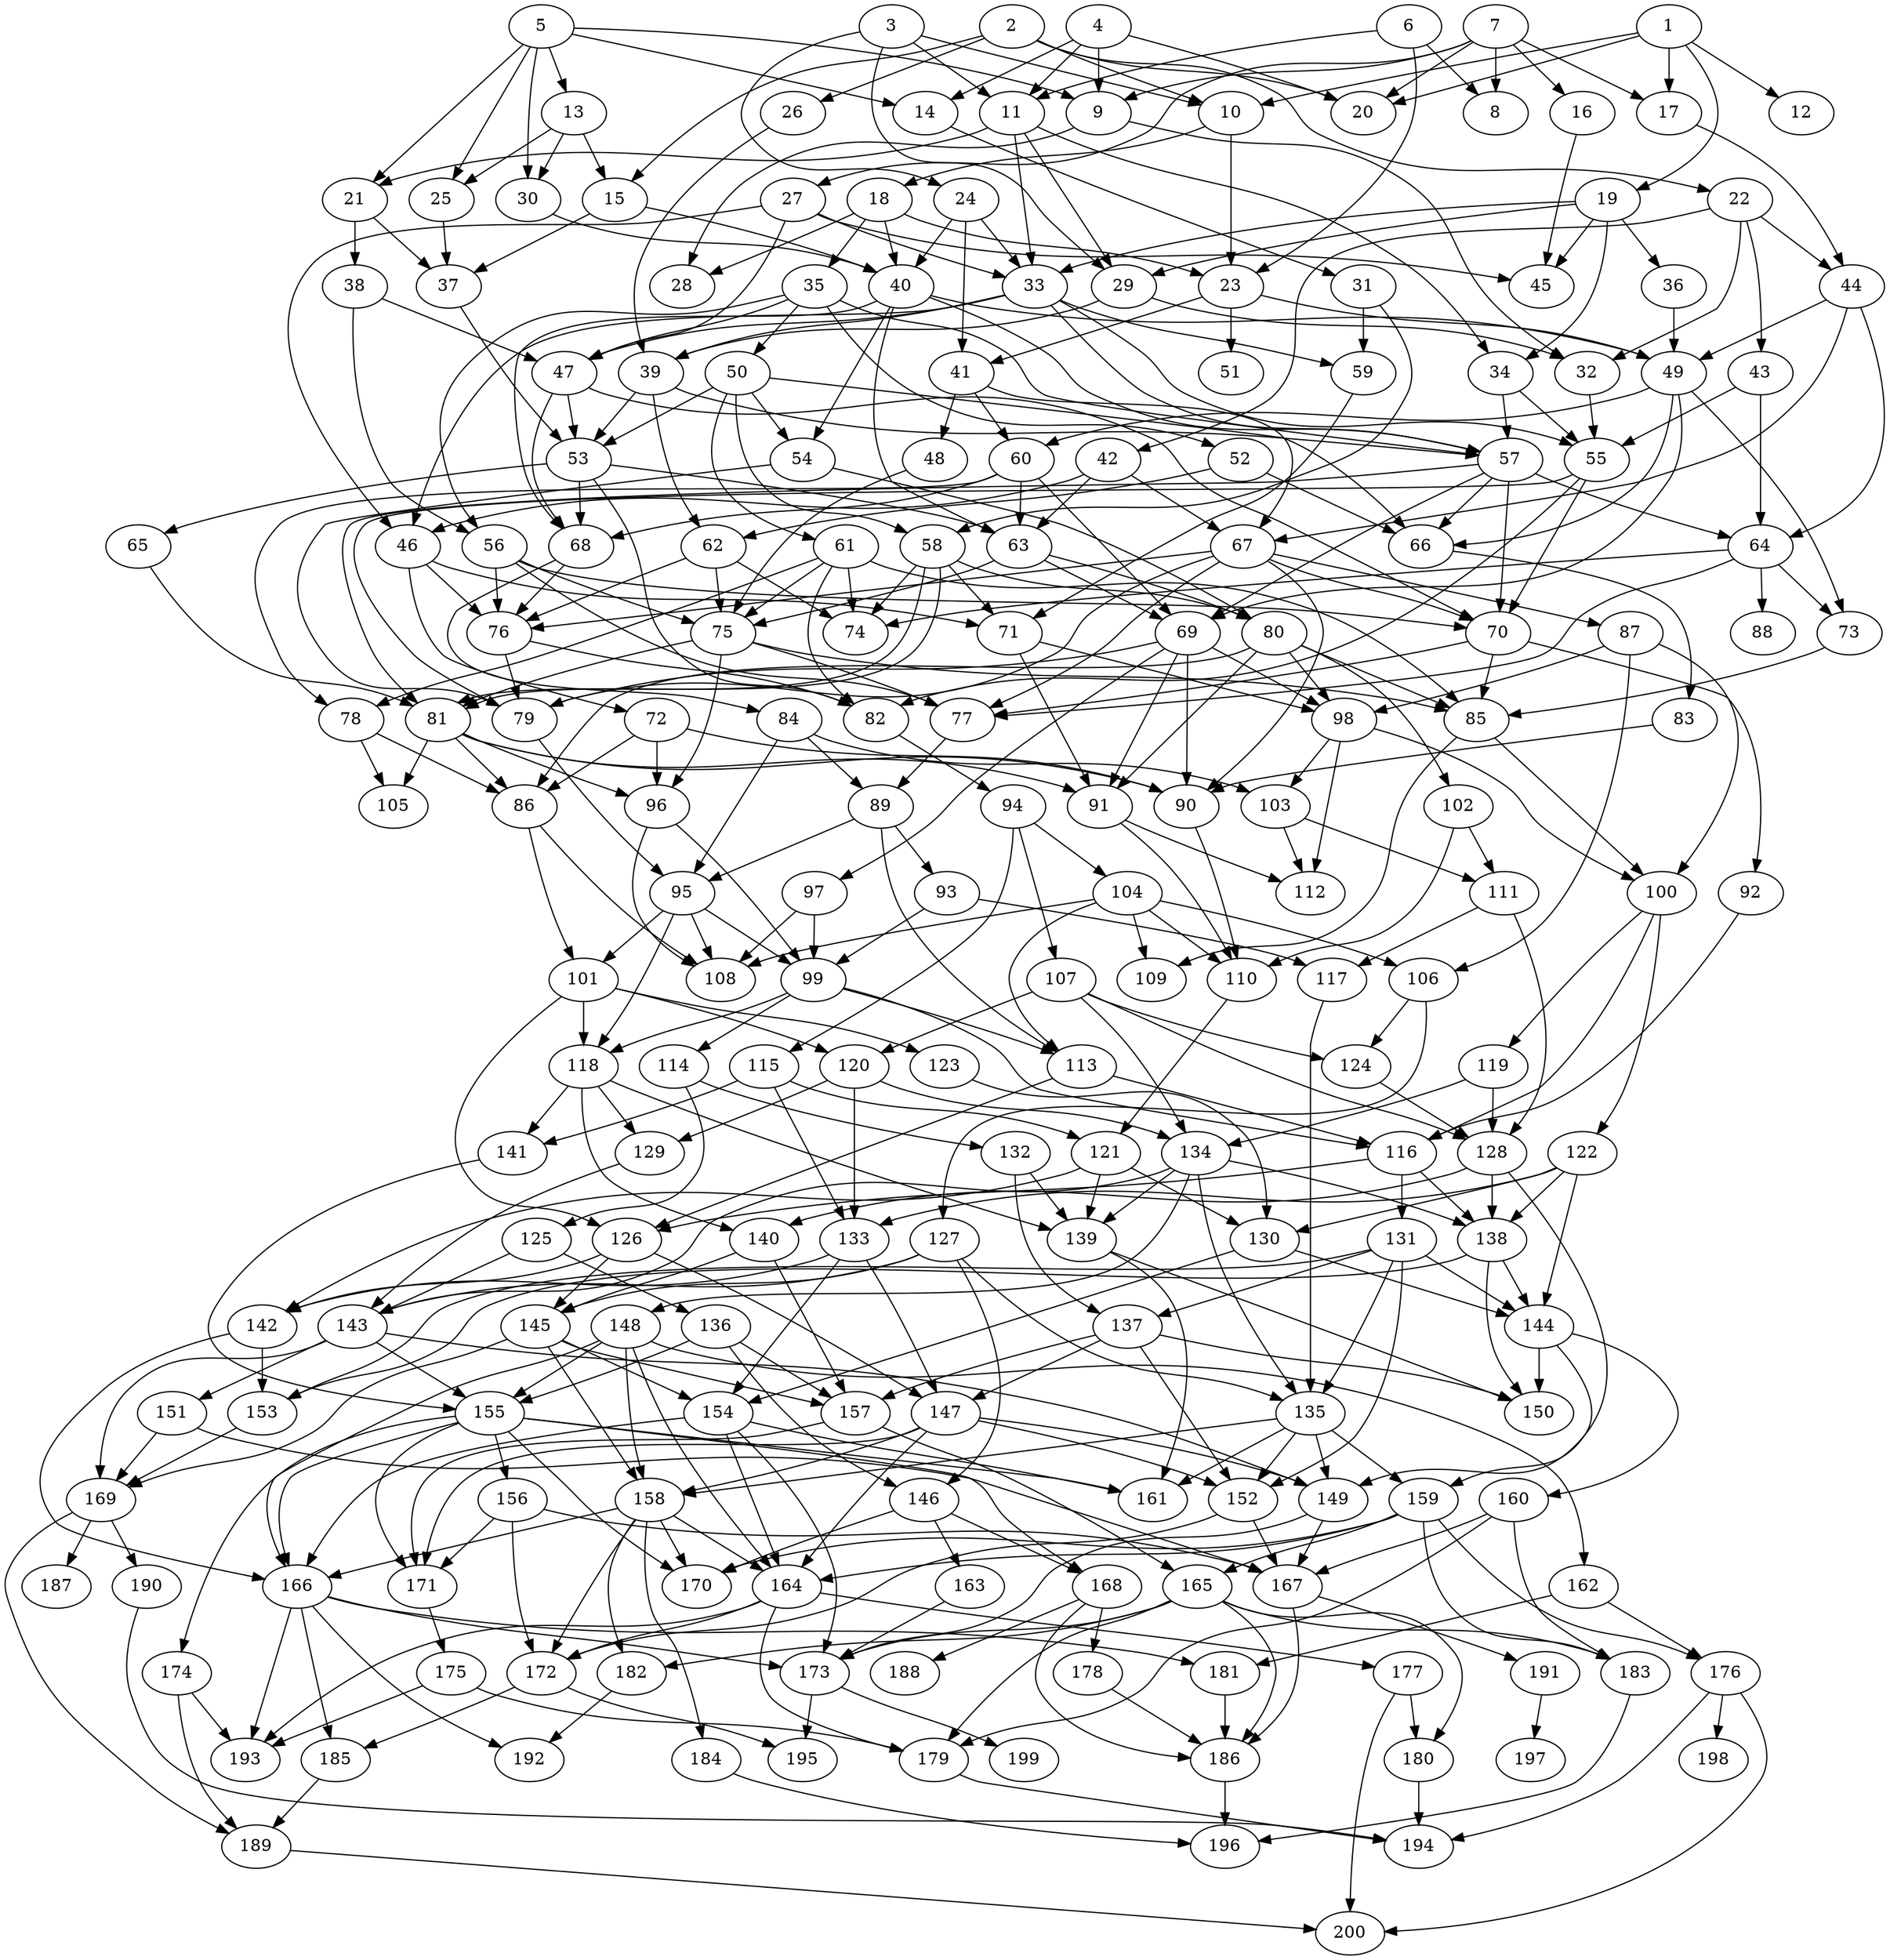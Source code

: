 // DAG automatically generated by daggen at Wed Apr 12 12:23:37 2017
// ./daggen --dot -n 200 --jump=3 --fat=0.4 --regularity=0.2 --density=0.6 
digraph G {
  1 [size="1216920316", alpha="0.12"]
  1 -> 10 [size ="33554432"]
  1 -> 12 [size ="33554432"]
  1 -> 17 [size ="33554432"]
  1 -> 19 [size ="33554432"]
  1 -> 20 [size ="33554432"]
  2 [size="549755813888", alpha="0.05"]
  2 -> 10 [size ="536870912"]
  2 -> 15 [size ="536870912"]
  2 -> 20 [size ="536870912"]
  2 -> 22 [size ="536870912"]
  2 -> 26 [size ="536870912"]
  3 [size="9913325058", alpha="0.00"]
  3 -> 10 [size ="209715200"]
  3 -> 11 [size ="209715200"]
  3 -> 24 [size ="209715200"]
  3 -> 29 [size ="209715200"]
  4 [size="231928233984", alpha="0.13"]
  4 -> 9 [size ="301989888"]
  4 -> 11 [size ="301989888"]
  4 -> 14 [size ="301989888"]
  4 -> 20 [size ="301989888"]
  5 [size="28991029248", alpha="0.08"]
  5 -> 9 [size ="75497472"]
  5 -> 13 [size ="75497472"]
  5 -> 14 [size ="75497472"]
  5 -> 21 [size ="75497472"]
  5 -> 25 [size ="75497472"]
  5 -> 30 [size ="75497472"]
  6 [size="68719476736", alpha="0.07"]
  6 -> 8 [size ="134217728"]
  6 -> 11 [size ="134217728"]
  6 -> 23 [size ="134217728"]
  7 [size="4693592640", alpha="0.13"]
  7 -> 8 [size ="75497472"]
  7 -> 9 [size ="75497472"]
  7 -> 16 [size ="75497472"]
  7 -> 17 [size ="75497472"]
  7 -> 20 [size ="75497472"]
  7 -> 27 [size ="75497472"]
  8 [size="1073741824000", alpha="0.01"]
  9 [size="36148012946", alpha="0.18"]
  9 -> 28 [size ="75497472"]
  9 -> 32 [size ="75497472"]
  10 [size="9364148770", alpha="0.02"]
  10 -> 18 [size ="536870912"]
  10 -> 23 [size ="536870912"]
  11 [size="893241597562", alpha="0.07"]
  11 -> 21 [size ="679477248"]
  11 -> 29 [size ="679477248"]
  11 -> 33 [size ="679477248"]
  11 -> 34 [size ="679477248"]
  12 [size="8051273865", alpha="0.01"]
  13 [size="25831556834", alpha="0.07"]
  13 -> 15 [size ="33554432"]
  13 -> 25 [size ="33554432"]
  13 -> 30 [size ="33554432"]
  14 [size="98435204894", alpha="0.06"]
  14 -> 31 [size ="75497472"]
  15 [size="699525404569", alpha="0.16"]
  15 -> 37 [size ="679477248"]
  15 -> 40 [size ="679477248"]
  16 [size="90202440549", alpha="0.08"]
  16 -> 45 [size ="75497472"]
  17 [size="8589934592", alpha="0.14"]
  17 -> 44 [size ="33554432"]
  18 [size="19129519644", alpha="0.12"]
  18 -> 23 [size ="536870912"]
  18 -> 28 [size ="536870912"]
  18 -> 35 [size ="536870912"]
  18 -> 40 [size ="536870912"]
  19 [size="68719476736", alpha="0.02"]
  19 -> 29 [size ="134217728"]
  19 -> 33 [size ="134217728"]
  19 -> 34 [size ="134217728"]
  19 -> 36 [size ="134217728"]
  19 -> 45 [size ="134217728"]
  20 [size="47934902734", alpha="0.00"]
  21 [size="134217728000", alpha="0.10"]
  21 -> 37 [size ="209715200"]
  21 -> 38 [size ="209715200"]
  22 [size="231928233984", alpha="0.06"]
  22 -> 32 [size ="301989888"]
  22 -> 42 [size ="301989888"]
  22 -> 43 [size ="301989888"]
  22 -> 44 [size ="301989888"]
  23 [size="368293445632", alpha="0.16"]
  23 -> 41 [size ="411041792"]
  23 -> 49 [size ="411041792"]
  23 -> 51 [size ="411041792"]
  24 [size="368293445632", alpha="0.11"]
  24 -> 33 [size ="411041792"]
  24 -> 40 [size ="411041792"]
  24 -> 41 [size ="411041792"]
  25 [size="284885264524", alpha="0.04"]
  25 -> 37 [size ="301989888"]
  26 [size="8426647215", alpha="0.05"]
  26 -> 39 [size ="33554432"]
  27 [size="1024310737092", alpha="0.19"]
  27 -> 33 [size ="838860800"]
  27 -> 45 [size ="838860800"]
  27 -> 46 [size ="838860800"]
  27 -> 47 [size ="838860800"]
  28 [size="272745751113", alpha="0.18"]
  29 [size="882034304", alpha="0.11"]
  29 -> 32 [size ="33554432"]
  29 -> 39 [size ="33554432"]
  30 [size="4471131658", alpha="0.19"]
  30 -> 40 [size ="209715200"]
  31 [size="8589934592", alpha="0.12"]
  31 -> 58 [size ="33554432"]
  31 -> 59 [size ="33554432"]
  32 [size="149126699302", alpha="0.07"]
  32 -> 55 [size ="679477248"]
  33 [size="231928233984", alpha="0.11"]
  33 -> 39 [size ="301989888"]
  33 -> 46 [size ="301989888"]
  33 -> 47 [size ="301989888"]
  33 -> 55 [size ="301989888"]
  33 -> 57 [size ="301989888"]
  33 -> 59 [size ="301989888"]
  34 [size="231928233984", alpha="0.09"]
  34 -> 55 [size ="301989888"]
  34 -> 57 [size ="301989888"]
  35 [size="1073741824000", alpha="0.10"]
  35 -> 47 [size ="838860800"]
  35 -> 50 [size ="838860800"]
  35 -> 52 [size ="838860800"]
  35 -> 56 [size ="838860800"]
  35 -> 57 [size ="838860800"]
  36 [size="549755813888", alpha="0.15"]
  36 -> 49 [size ="536870912"]
  37 [size="777199218536", alpha="0.01"]
  37 -> 53 [size ="536870912"]
  38 [size="10916478348", alpha="0.02"]
  38 -> 47 [size ="33554432"]
  38 -> 56 [size ="33554432"]
  39 [size="1811090909", alpha="0.17"]
  39 -> 53 [size ="33554432"]
  39 -> 57 [size ="33554432"]
  39 -> 62 [size ="33554432"]
  40 [size="38140351636", alpha="0.07"]
  40 -> 49 [size ="679477248"]
  40 -> 54 [size ="679477248"]
  40 -> 57 [size ="679477248"]
  40 -> 63 [size ="679477248"]
  40 -> 68 [size ="679477248"]
  41 [size="68719476736", alpha="0.15"]
  41 -> 48 [size ="134217728"]
  41 -> 60 [size ="134217728"]
  41 -> 67 [size ="134217728"]
  42 [size="35889171805", alpha="0.20"]
  42 -> 46 [size ="33554432"]
  42 -> 63 [size ="33554432"]
  42 -> 67 [size ="33554432"]
  43 [size="36144031203", alpha="0.11"]
  43 -> 55 [size ="838860800"]
  43 -> 64 [size ="838860800"]
  44 [size="50542856050", alpha="0.14"]
  44 -> 49 [size ="838860800"]
  44 -> 64 [size ="838860800"]
  44 -> 67 [size ="838860800"]
  45 [size="29258977001", alpha="0.17"]
  46 [size="710449677496", alpha="0.15"]
  46 -> 71 [size ="536870912"]
  46 -> 72 [size ="536870912"]
  46 -> 76 [size ="536870912"]
  47 [size="368293445632", alpha="0.08"]
  47 -> 53 [size ="411041792"]
  47 -> 68 [size ="411041792"]
  47 -> 70 [size ="411041792"]
  48 [size="231928233984", alpha="0.17"]
  48 -> 75 [size ="301989888"]
  49 [size="487898965438", alpha="0.12"]
  49 -> 60 [size ="411041792"]
  49 -> 66 [size ="411041792"]
  49 -> 69 [size ="411041792"]
  49 -> 73 [size ="411041792"]
  50 [size="282572521561", alpha="0.06"]
  50 -> 53 [size ="209715200"]
  50 -> 54 [size ="209715200"]
  50 -> 58 [size ="209715200"]
  50 -> 61 [size ="209715200"]
  50 -> 66 [size ="209715200"]
  51 [size="3551257767", alpha="0.09"]
  52 [size="8589934592", alpha="0.16"]
  52 -> 62 [size ="33554432"]
  52 -> 66 [size ="33554432"]
  53 [size="38239748136", alpha="0.12"]
  53 -> 63 [size ="679477248"]
  53 -> 65 [size ="679477248"]
  53 -> 68 [size ="679477248"]
  53 -> 82 [size ="679477248"]
  54 [size="18151553583", alpha="0.04"]
  54 -> 79 [size ="411041792"]
  54 -> 80 [size ="411041792"]
  55 [size="13290646678", alpha="0.18"]
  55 -> 70 [size ="209715200"]
  55 -> 79 [size ="209715200"]
  55 -> 82 [size ="209715200"]
  56 [size="546271910821", alpha="0.08"]
  56 -> 70 [size ="679477248"]
  56 -> 75 [size ="679477248"]
  56 -> 76 [size ="679477248"]
  56 -> 77 [size ="679477248"]
  57 [size="8589934592", alpha="0.10"]
  57 -> 64 [size ="33554432"]
  57 -> 66 [size ="33554432"]
  57 -> 69 [size ="33554432"]
  57 -> 70 [size ="33554432"]
  57 -> 81 [size ="33554432"]
  58 [size="68047788916", alpha="0.12"]
  58 -> 71 [size ="75497472"]
  58 -> 74 [size ="75497472"]
  58 -> 80 [size ="75497472"]
  58 -> 81 [size ="75497472"]
  58 -> 81 [size ="75497472"]
  59 [size="18956983782", alpha="0.12"]
  59 -> 71 [size ="411041792"]
  60 [size="12774557048", alpha="0.14"]
  60 -> 63 [size ="679477248"]
  60 -> 68 [size ="679477248"]
  60 -> 69 [size ="679477248"]
  60 -> 78 [size ="679477248"]
  61 [size="8589934592", alpha="0.14"]
  61 -> 74 [size ="33554432"]
  61 -> 75 [size ="33554432"]
  61 -> 78 [size ="33554432"]
  61 -> 82 [size ="33554432"]
  61 -> 85 [size ="33554432"]
  62 [size="549755813888", alpha="0.01"]
  62 -> 74 [size ="536870912"]
  62 -> 75 [size ="536870912"]
  62 -> 76 [size ="536870912"]
  63 [size="15424366060", alpha="0.09"]
  63 -> 69 [size ="411041792"]
  63 -> 75 [size ="411041792"]
  63 -> 80 [size ="411041792"]
  64 [size="1073741824000", alpha="0.00"]
  64 -> 73 [size ="838860800"]
  64 -> 74 [size ="838860800"]
  64 -> 77 [size ="838860800"]
  64 -> 88 [size ="838860800"]
  65 [size="1073741824000", alpha="0.03"]
  65 -> 81 [size ="838860800"]
  66 [size="5407757941", alpha="0.00"]
  66 -> 83 [size ="209715200"]
  67 [size="1199826574309", alpha="0.18"]
  67 -> 70 [size ="838860800"]
  67 -> 76 [size ="838860800"]
  67 -> 77 [size ="838860800"]
  67 -> 79 [size ="838860800"]
  67 -> 87 [size ="838860800"]
  67 -> 90 [size ="838860800"]
  68 [size="7524010711", alpha="0.01"]
  68 -> 76 [size ="33554432"]
  68 -> 84 [size ="33554432"]
  69 [size="42467886909", alpha="0.16"]
  69 -> 79 [size ="33554432"]
  69 -> 90 [size ="33554432"]
  69 -> 91 [size ="33554432"]
  69 -> 97 [size ="33554432"]
  69 -> 98 [size ="33554432"]
  70 [size="335324508126", alpha="0.03"]
  70 -> 77 [size ="301989888"]
  70 -> 85 [size ="301989888"]
  70 -> 92 [size ="301989888"]
  71 [size="90411532518", alpha="0.02"]
  71 -> 91 [size ="75497472"]
  71 -> 98 [size ="75497472"]
  72 [size="175760681057", alpha="0.08"]
  72 -> 86 [size ="209715200"]
  72 -> 90 [size ="209715200"]
  72 -> 96 [size ="209715200"]
  73 [size="68719476736", alpha="0.14"]
  73 -> 85 [size ="134217728"]
  74 [size="1073741824000", alpha="0.19"]
  75 [size="8589934592", alpha="0.02"]
  75 -> 77 [size ="33554432"]
  75 -> 81 [size ="33554432"]
  75 -> 85 [size ="33554432"]
  75 -> 96 [size ="33554432"]
  76 [size="6656048215", alpha="0.10"]
  76 -> 79 [size ="209715200"]
  76 -> 82 [size ="209715200"]
  77 [size="190089178632", alpha="0.17"]
  77 -> 89 [size ="134217728"]
  78 [size="368293445632", alpha="0.15"]
  78 -> 86 [size ="411041792"]
  78 -> 105 [size ="411041792"]
  79 [size="33986727541", alpha="0.07"]
  79 -> 95 [size ="838860800"]
  80 [size="45069670998", alpha="0.07"]
  80 -> 85 [size ="33554432"]
  80 -> 86 [size ="33554432"]
  80 -> 91 [size ="33554432"]
  80 -> 98 [size ="33554432"]
  80 -> 102 [size ="33554432"]
  81 [size="256963140089", alpha="0.11"]
  81 -> 86 [size ="411041792"]
  81 -> 90 [size ="411041792"]
  81 -> 91 [size ="411041792"]
  81 -> 96 [size ="411041792"]
  81 -> 105 [size ="411041792"]
  82 [size="21370423866", alpha="0.13"]
  82 -> 94 [size ="411041792"]
  83 [size="28991029248", alpha="0.11"]
  83 -> 90 [size ="75497472"]
  84 [size="549755813888", alpha="0.01"]
  84 -> 89 [size ="536870912"]
  84 -> 95 [size ="536870912"]
  84 -> 103 [size ="536870912"]
  85 [size="782757789696", alpha="0.08"]
  85 -> 100 [size ="679477248"]
  85 -> 109 [size ="679477248"]
  86 [size="418326387150", alpha="0.09"]
  86 -> 101 [size ="301989888"]
  86 -> 108 [size ="301989888"]
  87 [size="134217728000", alpha="0.09"]
  87 -> 98 [size ="209715200"]
  87 -> 100 [size ="209715200"]
  87 -> 106 [size ="209715200"]
  88 [size="911066636970", alpha="0.10"]
  89 [size="782757789696", alpha="0.09"]
  89 -> 93 [size ="679477248"]
  89 -> 95 [size ="679477248"]
  89 -> 113 [size ="679477248"]
  90 [size="549755813888", alpha="0.16"]
  90 -> 110 [size ="536870912"]
  91 [size="1015339373798", alpha="0.10"]
  91 -> 110 [size ="679477248"]
  91 -> 112 [size ="679477248"]
  92 [size="540244590434", alpha="0.13"]
  92 -> 116 [size ="679477248"]
  93 [size="426911319848", alpha="0.05"]
  93 -> 99 [size ="536870912"]
  93 -> 117 [size ="536870912"]
  94 [size="2176385583", alpha="0.13"]
  94 -> 104 [size ="134217728"]
  94 -> 107 [size ="134217728"]
  94 -> 115 [size ="134217728"]
  95 [size="1262827441", alpha="0.20"]
  95 -> 99 [size ="33554432"]
  95 -> 101 [size ="33554432"]
  95 -> 108 [size ="33554432"]
  95 -> 118 [size ="33554432"]
  96 [size="28991029248", alpha="0.20"]
  96 -> 99 [size ="75497472"]
  96 -> 108 [size ="75497472"]
  97 [size="782757789696", alpha="0.10"]
  97 -> 99 [size ="679477248"]
  97 -> 108 [size ="679477248"]
  98 [size="1073741824000", alpha="0.15"]
  98 -> 100 [size ="838860800"]
  98 -> 103 [size ="838860800"]
  98 -> 112 [size ="838860800"]
  99 [size="9526162594", alpha="0.04"]
  99 -> 113 [size ="209715200"]
  99 -> 114 [size ="209715200"]
  99 -> 116 [size ="209715200"]
  99 -> 118 [size ="209715200"]
  100 [size="1718900216", alpha="0.16"]
  100 -> 116 [size ="33554432"]
  100 -> 119 [size ="33554432"]
  100 -> 122 [size ="33554432"]
  101 [size="4296544259", alpha="0.08"]
  101 -> 118 [size ="75497472"]
  101 -> 120 [size ="75497472"]
  101 -> 123 [size ="75497472"]
  101 -> 126 [size ="75497472"]
  102 [size="1728957270", alpha="0.02"]
  102 -> 110 [size ="33554432"]
  102 -> 111 [size ="33554432"]
  103 [size="63922857960", alpha="0.08"]
  103 -> 111 [size ="134217728"]
  103 -> 112 [size ="134217728"]
  104 [size="3067038437", alpha="0.20"]
  104 -> 106 [size ="75497472"]
  104 -> 108 [size ="75497472"]
  104 -> 109 [size ="75497472"]
  104 -> 110 [size ="75497472"]
  104 -> 113 [size ="75497472"]
  105 [size="41144850483", alpha="0.00"]
  106 [size="275376919290", alpha="0.16"]
  106 -> 124 [size ="209715200"]
  106 -> 127 [size ="209715200"]
  107 [size="18751881797", alpha="0.11"]
  107 -> 120 [size ="301989888"]
  107 -> 124 [size ="301989888"]
  107 -> 128 [size ="301989888"]
  107 -> 134 [size ="301989888"]
  108 [size="30755871710", alpha="0.18"]
  109 [size="549755813888", alpha="0.15"]
  110 [size="2352778982", alpha="0.10"]
  110 -> 121 [size ="75497472"]
  111 [size="3348374449", alpha="0.16"]
  111 -> 117 [size ="411041792"]
  111 -> 128 [size ="411041792"]
  112 [size="368293445632", alpha="0.13"]
  113 [size="28991029248", alpha="0.12"]
  113 -> 116 [size ="75497472"]
  113 -> 126 [size ="75497472"]
  114 [size="982231591", alpha="0.11"]
  114 -> 125 [size ="33554432"]
  114 -> 132 [size ="33554432"]
  115 [size="6857771934", alpha="0.02"]
  115 -> 121 [size ="209715200"]
  115 -> 133 [size ="209715200"]
  115 -> 141 [size ="209715200"]
  116 [size="68719476736", alpha="0.01"]
  116 -> 126 [size ="134217728"]
  116 -> 131 [size ="134217728"]
  116 -> 138 [size ="134217728"]
  117 [size="782757789696", alpha="0.01"]
  117 -> 135 [size ="679477248"]
  118 [size="549755813888", alpha="0.07"]
  118 -> 129 [size ="536870912"]
  118 -> 139 [size ="536870912"]
  118 -> 140 [size ="536870912"]
  118 -> 141 [size ="536870912"]
  119 [size="549755813888", alpha="0.07"]
  119 -> 128 [size ="536870912"]
  119 -> 134 [size ="536870912"]
  120 [size="40989148624", alpha="0.01"]
  120 -> 129 [size ="679477248"]
  120 -> 133 [size ="679477248"]
  120 -> 134 [size ="679477248"]
  121 [size="74191556635", alpha="0.06"]
  121 -> 130 [size ="75497472"]
  121 -> 139 [size ="75497472"]
  121 -> 142 [size ="75497472"]
  122 [size="1073741824000", alpha="0.07"]
  122 -> 130 [size ="838860800"]
  122 -> 133 [size ="838860800"]
  122 -> 138 [size ="838860800"]
  122 -> 144 [size ="838860800"]
  123 [size="18627100776", alpha="0.16"]
  123 -> 130 [size ="301989888"]
  124 [size="163125077219", alpha="0.06"]
  124 -> 128 [size ="209715200"]
  125 [size="25647975098", alpha="0.10"]
  125 -> 136 [size ="536870912"]
  125 -> 143 [size ="536870912"]
  126 [size="231928233984", alpha="0.04"]
  126 -> 142 [size ="301989888"]
  126 -> 145 [size ="301989888"]
  126 -> 147 [size ="301989888"]
  127 [size="44750770715", alpha="0.05"]
  127 -> 135 [size ="209715200"]
  127 -> 143 [size ="209715200"]
  127 -> 145 [size ="209715200"]
  127 -> 146 [size ="209715200"]
  128 [size="786892005419", alpha="0.03"]
  128 -> 138 [size ="838860800"]
  128 -> 140 [size ="838860800"]
  128 -> 149 [size ="838860800"]
  129 [size="43685917608", alpha="0.02"]
  129 -> 143 [size ="33554432"]
  130 [size="1073741824000", alpha="0.08"]
  130 -> 144 [size ="838860800"]
  130 -> 154 [size ="838860800"]
  131 [size="7529594507", alpha="0.14"]
  131 -> 135 [size ="134217728"]
  131 -> 137 [size ="134217728"]
  131 -> 144 [size ="134217728"]
  131 -> 152 [size ="134217728"]
  131 -> 153 [size ="134217728"]
  132 [size="68719476736", alpha="0.01"]
  132 -> 137 [size ="134217728"]
  132 -> 139 [size ="134217728"]
  133 [size="366473892252", alpha="0.04"]
  133 -> 142 [size ="536870912"]
  133 -> 147 [size ="536870912"]
  133 -> 154 [size ="536870912"]
  134 [size="68719476736", alpha="0.14"]
  134 -> 135 [size ="134217728"]
  134 -> 138 [size ="134217728"]
  134 -> 139 [size ="134217728"]
  134 -> 143 [size ="134217728"]
  134 -> 148 [size ="134217728"]
  135 [size="134217728000", alpha="0.07"]
  135 -> 149 [size ="209715200"]
  135 -> 152 [size ="209715200"]
  135 -> 158 [size ="209715200"]
  135 -> 159 [size ="209715200"]
  135 -> 161 [size ="209715200"]
  136 [size="4769910509", alpha="0.10"]
  136 -> 146 [size ="209715200"]
  136 -> 155 [size ="209715200"]
  136 -> 157 [size ="209715200"]
  137 [size="106361436332", alpha="0.02"]
  137 -> 147 [size ="75497472"]
  137 -> 150 [size ="75497472"]
  137 -> 152 [size ="75497472"]
  137 -> 157 [size ="75497472"]
  138 [size="32641615800", alpha="0.10"]
  138 -> 144 [size ="134217728"]
  138 -> 150 [size ="134217728"]
  138 -> 153 [size ="134217728"]
  139 [size="1070822330178", alpha="0.04"]
  139 -> 150 [size ="838860800"]
  139 -> 161 [size ="838860800"]
  140 [size="549755813888", alpha="0.11"]
  140 -> 145 [size ="536870912"]
  140 -> 157 [size ="536870912"]
  141 [size="231928233984", alpha="0.15"]
  141 -> 155 [size ="301989888"]
  142 [size="547029833", alpha="0.10"]
  142 -> 153 [size ="33554432"]
  142 -> 166 [size ="33554432"]
  143 [size="1034093233", alpha="0.10"]
  143 -> 149 [size ="33554432"]
  143 -> 151 [size ="33554432"]
  143 -> 155 [size ="33554432"]
  143 -> 169 [size ="33554432"]
  144 [size="362355917664", alpha="0.17"]
  144 -> 150 [size ="536870912"]
  144 -> 159 [size ="536870912"]
  144 -> 160 [size ="536870912"]
  145 [size="5508335844", alpha="0.10"]
  145 -> 154 [size ="134217728"]
  145 -> 157 [size ="134217728"]
  145 -> 158 [size ="134217728"]
  145 -> 169 [size ="134217728"]
  146 [size="370043282904", alpha="0.11"]
  146 -> 163 [size ="411041792"]
  146 -> 168 [size ="411041792"]
  146 -> 170 [size ="411041792"]
  147 [size="28991029248", alpha="0.19"]
  147 -> 149 [size ="75497472"]
  147 -> 152 [size ="75497472"]
  147 -> 158 [size ="75497472"]
  147 -> 164 [size ="75497472"]
  147 -> 171 [size ="75497472"]
  148 [size="134217728000", alpha="0.17"]
  148 -> 155 [size ="209715200"]
  148 -> 158 [size ="209715200"]
  148 -> 162 [size ="209715200"]
  148 -> 164 [size ="209715200"]
  148 -> 166 [size ="209715200"]
  149 [size="368293445632", alpha="0.15"]
  149 -> 167 [size ="411041792"]
  149 -> 173 [size ="411041792"]
  150 [size="2338116027", alpha="0.09"]
  151 [size="231928233984", alpha="0.03"]
  151 -> 167 [size ="301989888"]
  151 -> 169 [size ="301989888"]
  152 [size="134217728000", alpha="0.13"]
  152 -> 167 [size ="209715200"]
  152 -> 172 [size ="209715200"]
  153 [size="463671021543", alpha="0.03"]
  153 -> 169 [size ="301989888"]
  154 [size="134217728000", alpha="0.13"]
  154 -> 161 [size ="209715200"]
  154 -> 164 [size ="209715200"]
  154 -> 166 [size ="209715200"]
  154 -> 173 [size ="209715200"]
  155 [size="5994667641", alpha="0.16"]
  155 -> 156 [size ="209715200"]
  155 -> 161 [size ="209715200"]
  155 -> 166 [size ="209715200"]
  155 -> 168 [size ="209715200"]
  155 -> 170 [size ="209715200"]
  155 -> 171 [size ="209715200"]
  155 -> 174 [size ="209715200"]
  156 [size="68719476736", alpha="0.18"]
  156 -> 167 [size ="134217728"]
  156 -> 171 [size ="134217728"]
  156 -> 172 [size ="134217728"]
  157 [size="3097900398", alpha="0.14"]
  157 -> 165 [size ="134217728"]
  157 -> 171 [size ="134217728"]
  158 [size="68719476736", alpha="0.16"]
  158 -> 164 [size ="134217728"]
  158 -> 166 [size ="134217728"]
  158 -> 170 [size ="134217728"]
  158 -> 172 [size ="134217728"]
  158 -> 182 [size ="134217728"]
  158 -> 184 [size ="134217728"]
  159 [size="11643096659", alpha="0.06"]
  159 -> 164 [size ="838860800"]
  159 -> 165 [size ="838860800"]
  159 -> 170 [size ="838860800"]
  159 -> 176 [size ="838860800"]
  159 -> 183 [size ="838860800"]
  160 [size="43365748797", alpha="0.11"]
  160 -> 167 [size ="33554432"]
  160 -> 179 [size ="33554432"]
  160 -> 183 [size ="33554432"]
  161 [size="782757789696", alpha="0.06"]
  162 [size="68719476736", alpha="0.14"]
  162 -> 176 [size ="134217728"]
  162 -> 181 [size ="134217728"]
  163 [size="19478272748", alpha="0.20"]
  163 -> 173 [size ="536870912"]
  164 [size="162671594543", alpha="0.18"]
  164 -> 172 [size ="411041792"]
  164 -> 177 [size ="411041792"]
  164 -> 179 [size ="411041792"]
  164 -> 193 [size ="411041792"]
  165 [size="197573604109", alpha="0.15"]
  165 -> 173 [size ="209715200"]
  165 -> 179 [size ="209715200"]
  165 -> 180 [size ="209715200"]
  165 -> 182 [size ="209715200"]
  165 -> 183 [size ="209715200"]
  165 -> 186 [size ="209715200"]
  166 [size="11063262685", alpha="0.07"]
  166 -> 173 [size ="209715200"]
  166 -> 181 [size ="209715200"]
  166 -> 185 [size ="209715200"]
  166 -> 192 [size ="209715200"]
  166 -> 193 [size ="209715200"]
  167 [size="27419982216", alpha="0.19"]
  167 -> 186 [size ="838860800"]
  167 -> 191 [size ="838860800"]
  168 [size="134217728000", alpha="0.04"]
  168 -> 178 [size ="209715200"]
  168 -> 186 [size ="209715200"]
  168 -> 188 [size ="209715200"]
  169 [size="549755813888", alpha="0.20"]
  169 -> 187 [size ="536870912"]
  169 -> 189 [size ="536870912"]
  169 -> 190 [size ="536870912"]
  170 [size="229314437031", alpha="0.04"]
  171 [size="375688215016", alpha="0.10"]
  171 -> 175 [size ="838860800"]
  172 [size="1811689478", alpha="0.14"]
  172 -> 185 [size ="134217728"]
  172 -> 195 [size ="134217728"]
  173 [size="368293445632", alpha="0.01"]
  173 -> 195 [size ="411041792"]
  173 -> 199 [size ="411041792"]
  174 [size="41116123916", alpha="0.15"]
  174 -> 189 [size ="679477248"]
  174 -> 193 [size ="679477248"]
  175 [size="134217728000", alpha="0.15"]
  175 -> 179 [size ="209715200"]
  175 -> 193 [size ="209715200"]
  176 [size="368293445632", alpha="0.07"]
  176 -> 194 [size ="411041792"]
  176 -> 198 [size ="411041792"]
  176 -> 200 [size ="411041792"]
  177 [size="4144933188", alpha="0.16"]
  177 -> 180 [size ="134217728"]
  177 -> 200 [size ="134217728"]
  178 [size="5548315958", alpha="0.14"]
  178 -> 186 [size ="679477248"]
  179 [size="1504109188", alpha="0.09"]
  179 -> 194 [size ="75497472"]
  180 [size="68719476736", alpha="0.19"]
  180 -> 194 [size ="134217728"]
  181 [size="16267664434", alpha="0.10"]
  181 -> 186 [size ="411041792"]
  182 [size="231928233984", alpha="0.18"]
  182 -> 192 [size ="301989888"]
  183 [size="12344495709", alpha="0.01"]
  183 -> 196 [size ="209715200"]
  184 [size="27850661344", alpha="0.07"]
  184 -> 196 [size ="33554432"]
  185 [size="1073741824000", alpha="0.15"]
  185 -> 189 [size ="838860800"]
  186 [size="549755813888", alpha="0.18"]
  186 -> 196 [size ="536870912"]
  187 [size="228797039038", alpha="0.14"]
  188 [size="112789765056", alpha="0.18"]
  189 [size="32216727818", alpha="0.11"]
  189 -> 200 [size ="33554432"]
  190 [size="31863274718", alpha="0.09"]
  190 -> 194 [size ="33554432"]
  191 [size="231928233984", alpha="0.12"]
  191 -> 197 [size ="301989888"]
  192 [size="368293445632", alpha="0.10"]
  193 [size="5592219974", alpha="0.07"]
  194 [size="151540889748", alpha="0.13"]
  195 [size="134217728000", alpha="0.12"]
  196 [size="2088126260", alpha="0.03"]
  197 [size="24068509736", alpha="0.13"]
  198 [size="231928233984", alpha="0.01"]
  199 [size="73250490118", alpha="0.14"]
  200 [size="318420248079", alpha="0.03"]
}
